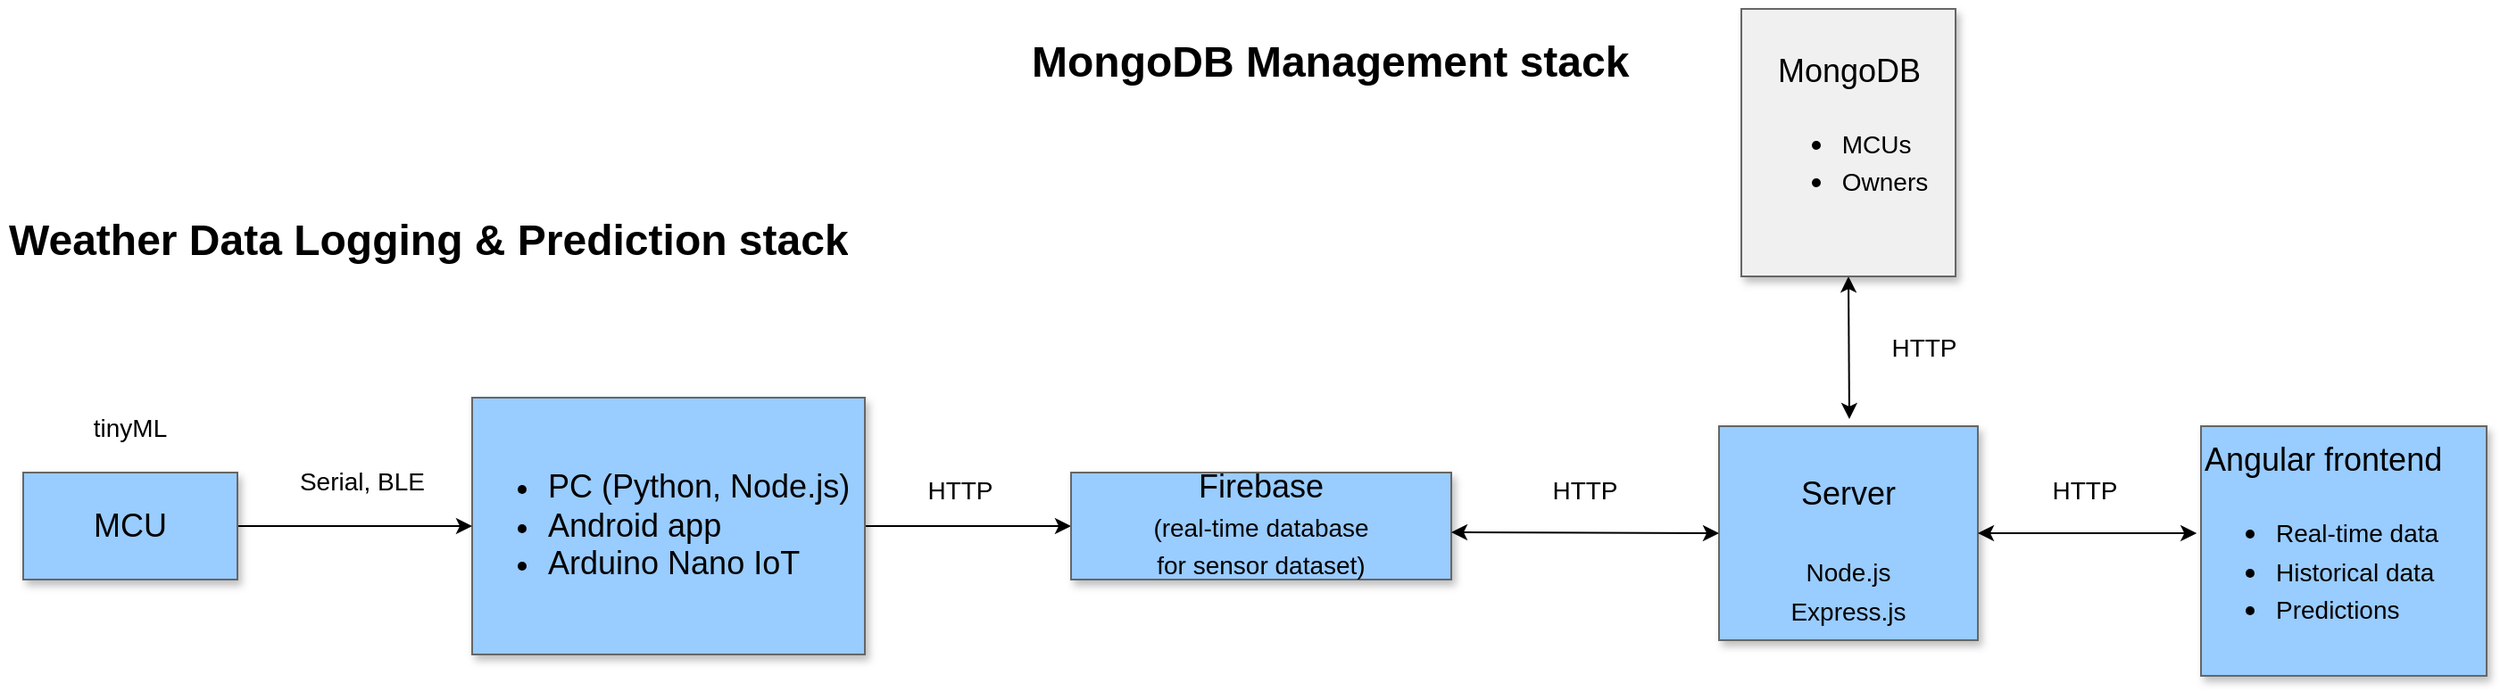 <mxfile version="21.2.8" type="device">
  <diagram name="Page-1" id="90a13364-a465-7bf4-72fc-28e22215d7a0">
    <mxGraphModel dx="1944" dy="1555" grid="1" gridSize="10" guides="1" tooltips="1" connect="1" arrows="1" fold="1" page="1" pageScale="1.5" pageWidth="1169" pageHeight="826" background="none" math="0" shadow="0">
      <root>
        <mxCell id="0" style=";html=1;" />
        <mxCell id="1" style=";html=1;" parent="0" />
        <mxCell id="3a17f1ce550125da-13" style="edgeStyle=elbowEdgeStyle;rounded=0;html=1;startArrow=none;startFill=0;jettySize=auto;orthogonalLoop=1;fontSize=18;elbow=vertical;" parent="1" source="3a17f1ce550125da-2" target="3a17f1ce550125da-4" edge="1">
          <mxGeometry relative="1" as="geometry" />
        </mxCell>
        <mxCell id="3a17f1ce550125da-2" value="&lt;div style=&quot;text-align: center;&quot;&gt;&lt;ul style=&quot;border-color: var(--border-color); text-align: left;&quot;&gt;&lt;li style=&quot;border-color: var(--border-color);&quot;&gt;PC (Python, Node.js)&lt;/li&gt;&lt;li style=&quot;border-color: var(--border-color);&quot;&gt;Android app&lt;/li&gt;&lt;li style=&quot;border-color: var(--border-color);&quot;&gt;Arduino Nano IoT&lt;/li&gt;&lt;/ul&gt;&lt;/div&gt;" style="whiteSpace=wrap;html=1;shadow=1;fontSize=18;fillColor=#99CCFF;strokeColor=#666666;align=left;" parent="1" vertex="1">
          <mxGeometry x="361.5" y="488" width="220" height="144" as="geometry" />
        </mxCell>
        <mxCell id="3a17f1ce550125da-4" value="Firebase&lt;br&gt;&lt;font style=&quot;font-size: 14px;&quot;&gt;(real-time database&lt;br&gt;for sensor dataset)&lt;/font&gt;" style="whiteSpace=wrap;html=1;shadow=1;fontSize=18;fillColor=#99CCFF;strokeColor=#666666;" parent="1" vertex="1">
          <mxGeometry x="697" y="530" width="213" height="60" as="geometry" />
        </mxCell>
        <mxCell id="3a17f1ce550125da-21" style="edgeStyle=elbowEdgeStyle;rounded=0;html=1;startArrow=none;startFill=0;jettySize=auto;orthogonalLoop=1;fontSize=18;elbow=vertical;exitX=1;exitY=0.5;exitDx=0;exitDy=0;" parent="1" source="3a17f1ce550125da-9" target="3a17f1ce550125da-2" edge="1">
          <mxGeometry relative="1" as="geometry" />
        </mxCell>
        <mxCell id="3a17f1ce550125da-9" value="MCU" style="whiteSpace=wrap;html=1;shadow=1;fontSize=18;fillColor=#99CCFF;strokeColor=#666666;" parent="1" vertex="1">
          <mxGeometry x="110" y="530" width="120" height="60" as="geometry" />
        </mxCell>
        <mxCell id="3a17f1ce550125da-10" value="&lt;br style=&quot;border-color: var(--border-color);&quot;&gt;Server&lt;br&gt;&lt;br&gt;&lt;font style=&quot;font-size: 14px;&quot;&gt;Node.js&lt;br&gt;Express.js&lt;/font&gt;" style="whiteSpace=wrap;html=1;shadow=1;fontSize=18;fillColor=#99CCFF;strokeColor=#666666;" parent="1" vertex="1">
          <mxGeometry x="1060" y="504" width="145" height="120" as="geometry" />
        </mxCell>
        <mxCell id="3a17f1ce550125da-11" value="&lt;div style=&quot;text-align: center;&quot;&gt;&lt;span style=&quot;background-color: initial;&quot;&gt;Angular frontend&lt;/span&gt;&lt;/div&gt;&lt;ul&gt;&lt;li&gt;&lt;font style=&quot;font-size: 14px;&quot;&gt;Real-time data&lt;/font&gt;&lt;/li&gt;&lt;li&gt;&lt;font style=&quot;font-size: 14px;&quot;&gt;Historical data&lt;/font&gt;&lt;/li&gt;&lt;li&gt;&lt;font style=&quot;font-size: 14px;&quot;&gt;Predictions&lt;/font&gt;&lt;/li&gt;&lt;/ul&gt;" style="whiteSpace=wrap;html=1;shadow=1;fontSize=18;fillColor=#99CCFF;strokeColor=#666666;align=left;" parent="1" vertex="1">
          <mxGeometry x="1330" y="504" width="160" height="140" as="geometry" />
        </mxCell>
        <mxCell id="KGrz5MIhNq5Eism7pHo9-5" value="&lt;font style=&quot;font-size: 14px;&quot;&gt;Serial, BLE&lt;/font&gt;" style="text;html=1;strokeColor=none;fillColor=none;align=center;verticalAlign=middle;whiteSpace=wrap;rounded=0;" parent="1" vertex="1">
          <mxGeometry x="260" y="520" width="80" height="30" as="geometry" />
        </mxCell>
        <mxCell id="KGrz5MIhNq5Eism7pHo9-6" value="&lt;font style=&quot;font-size: 14px;&quot;&gt;HTTP&lt;/font&gt;" style="text;html=1;strokeColor=none;fillColor=none;align=center;verticalAlign=middle;whiteSpace=wrap;rounded=0;" parent="1" vertex="1">
          <mxGeometry x="590" y="520" width="90" height="40" as="geometry" />
        </mxCell>
        <mxCell id="KGrz5MIhNq5Eism7pHo9-8" value="&lt;font style=&quot;font-size: 14px;&quot;&gt;tinyML&lt;/font&gt;" style="text;html=1;strokeColor=none;fillColor=none;align=center;verticalAlign=middle;whiteSpace=wrap;rounded=0;" parent="1" vertex="1">
          <mxGeometry x="130" y="490" width="80" height="30" as="geometry" />
        </mxCell>
        <mxCell id="KGrz5MIhNq5Eism7pHo9-9" value="&lt;font style=&quot;font-size: 14px;&quot;&gt;HTTP&lt;/font&gt;" style="text;html=1;strokeColor=none;fillColor=none;align=center;verticalAlign=middle;whiteSpace=wrap;rounded=0;" parent="1" vertex="1">
          <mxGeometry x="940" y="520" width="90" height="40" as="geometry" />
        </mxCell>
        <mxCell id="KGrz5MIhNq5Eism7pHo9-10" value="" style="endArrow=classic;startArrow=classic;html=1;rounded=0;exitX=-0.015;exitY=0.429;exitDx=0;exitDy=0;exitPerimeter=0;entryX=1;entryY=0.5;entryDx=0;entryDy=0;" parent="1" source="3a17f1ce550125da-11" target="3a17f1ce550125da-10" edge="1">
          <mxGeometry width="50" height="50" relative="1" as="geometry">
            <mxPoint x="1080" y="674" as="sourcePoint" />
            <mxPoint x="1130" y="624" as="targetPoint" />
          </mxGeometry>
        </mxCell>
        <mxCell id="KGrz5MIhNq5Eism7pHo9-11" value="&lt;font style=&quot;font-size: 14px;&quot;&gt;HTTP&lt;/font&gt;" style="text;html=1;strokeColor=none;fillColor=none;align=center;verticalAlign=middle;whiteSpace=wrap;rounded=0;" parent="1" vertex="1">
          <mxGeometry x="1220" y="520" width="90" height="40" as="geometry" />
        </mxCell>
        <mxCell id="KGrz5MIhNq5Eism7pHo9-32" value="" style="endArrow=classic;startArrow=classic;html=1;rounded=0;exitX=0.5;exitY=1;exitDx=0;exitDy=0;" parent="1" source="Qe5vdBlWUr1VweXCL9WB-1" edge="1">
          <mxGeometry width="50" height="50" relative="1" as="geometry">
            <mxPoint x="922.5" y="839.5" as="sourcePoint" />
            <mxPoint x="1133" y="500" as="targetPoint" />
          </mxGeometry>
        </mxCell>
        <mxCell id="KGrz5MIhNq5Eism7pHo9-33" value="" style="endArrow=classic;startArrow=classic;html=1;rounded=0;exitX=0;exitY=0.5;exitDx=0;exitDy=0;entryX=1;entryY=0.5;entryDx=0;entryDy=0;" parent="1" source="3a17f1ce550125da-10" edge="1">
          <mxGeometry width="50" height="50" relative="1" as="geometry">
            <mxPoint x="1033" y="563.5" as="sourcePoint" />
            <mxPoint x="910" y="563.5" as="targetPoint" />
          </mxGeometry>
        </mxCell>
        <mxCell id="KGrz5MIhNq5Eism7pHo9-37" value="&lt;h1&gt;&lt;span style=&quot;background-color: initial;&quot;&gt;Weather Data Logging &amp;amp; Prediction stack&lt;/span&gt;&lt;/h1&gt;" style="text;html=1;strokeColor=none;fillColor=none;spacing=5;spacingTop=-20;whiteSpace=wrap;overflow=hidden;rounded=0;" parent="1" vertex="1">
          <mxGeometry x="97" y="380" width="600" height="90" as="geometry" />
        </mxCell>
        <mxCell id="Qe5vdBlWUr1VweXCL9WB-1" value="&lt;font style=&quot;&quot;&gt;&lt;font style=&quot;font-size: 18px;&quot;&gt;MongoDB&lt;/font&gt;&lt;br&gt;&lt;/font&gt;&lt;ul&gt;&lt;li style=&quot;text-align: left;&quot;&gt;&lt;font style=&quot;font-size: 14px;&quot;&gt;MCUs&lt;/font&gt;&lt;/li&gt;&lt;li style=&quot;text-align: left;&quot;&gt;&lt;font style=&quot;font-size: 14px;&quot;&gt;Owners&lt;/font&gt;&lt;/li&gt;&lt;/ul&gt;" style="whiteSpace=wrap;html=1;shadow=1;fontSize=18;fillColor=#f0f0f0;strokeColor=#666666;" vertex="1" parent="1">
          <mxGeometry x="1072.5" y="270" width="120" height="150" as="geometry" />
        </mxCell>
        <mxCell id="Qe5vdBlWUr1VweXCL9WB-3" value="&lt;font style=&quot;font-size: 14px;&quot;&gt;HTTP&lt;/font&gt;" style="text;html=1;strokeColor=none;fillColor=none;align=center;verticalAlign=middle;whiteSpace=wrap;rounded=0;" vertex="1" parent="1">
          <mxGeometry x="1130" y="440" width="90" height="40" as="geometry" />
        </mxCell>
        <mxCell id="Qe5vdBlWUr1VweXCL9WB-4" value="&lt;h1&gt;&lt;span style=&quot;background-color: initial;&quot;&gt;MongoDB Management stack&lt;/span&gt;&lt;/h1&gt;" style="text;html=1;strokeColor=none;fillColor=none;spacing=5;spacingTop=-20;whiteSpace=wrap;overflow=hidden;rounded=0;" vertex="1" parent="1">
          <mxGeometry x="670" y="280" width="600" height="90" as="geometry" />
        </mxCell>
      </root>
    </mxGraphModel>
  </diagram>
</mxfile>
